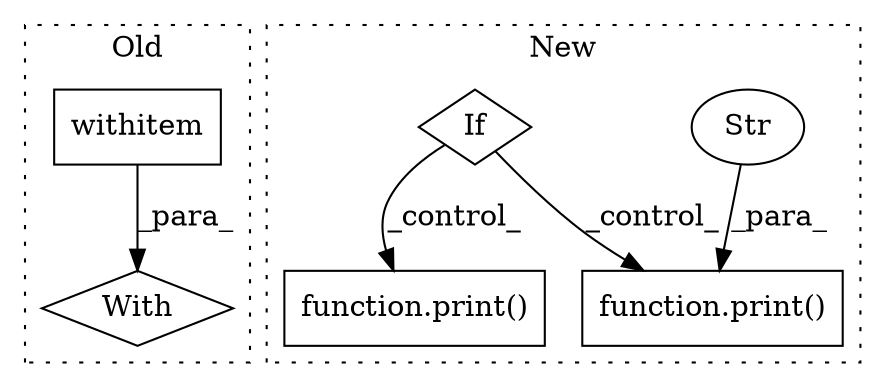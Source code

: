 digraph G {
subgraph cluster0 {
1 [label="With" a="39" s="3365,3375" l="5,49" shape="diamond"];
3 [label="withitem" a="49" s="3370" l="5" shape="box"];
label = "Old";
style="dotted";
}
subgraph cluster1 {
2 [label="function.print()" a="75" s="6141,6162" l="6,1" shape="box"];
4 [label="Str" a="66" s="6147" l="15" shape="ellipse"];
5 [label="If" a="96" s="5796" l="0" shape="diamond"];
6 [label="function.print()" a="75" s="5936,5966" l="6,1" shape="box"];
label = "New";
style="dotted";
}
3 -> 1 [label="_para_"];
4 -> 2 [label="_para_"];
5 -> 2 [label="_control_"];
5 -> 6 [label="_control_"];
}